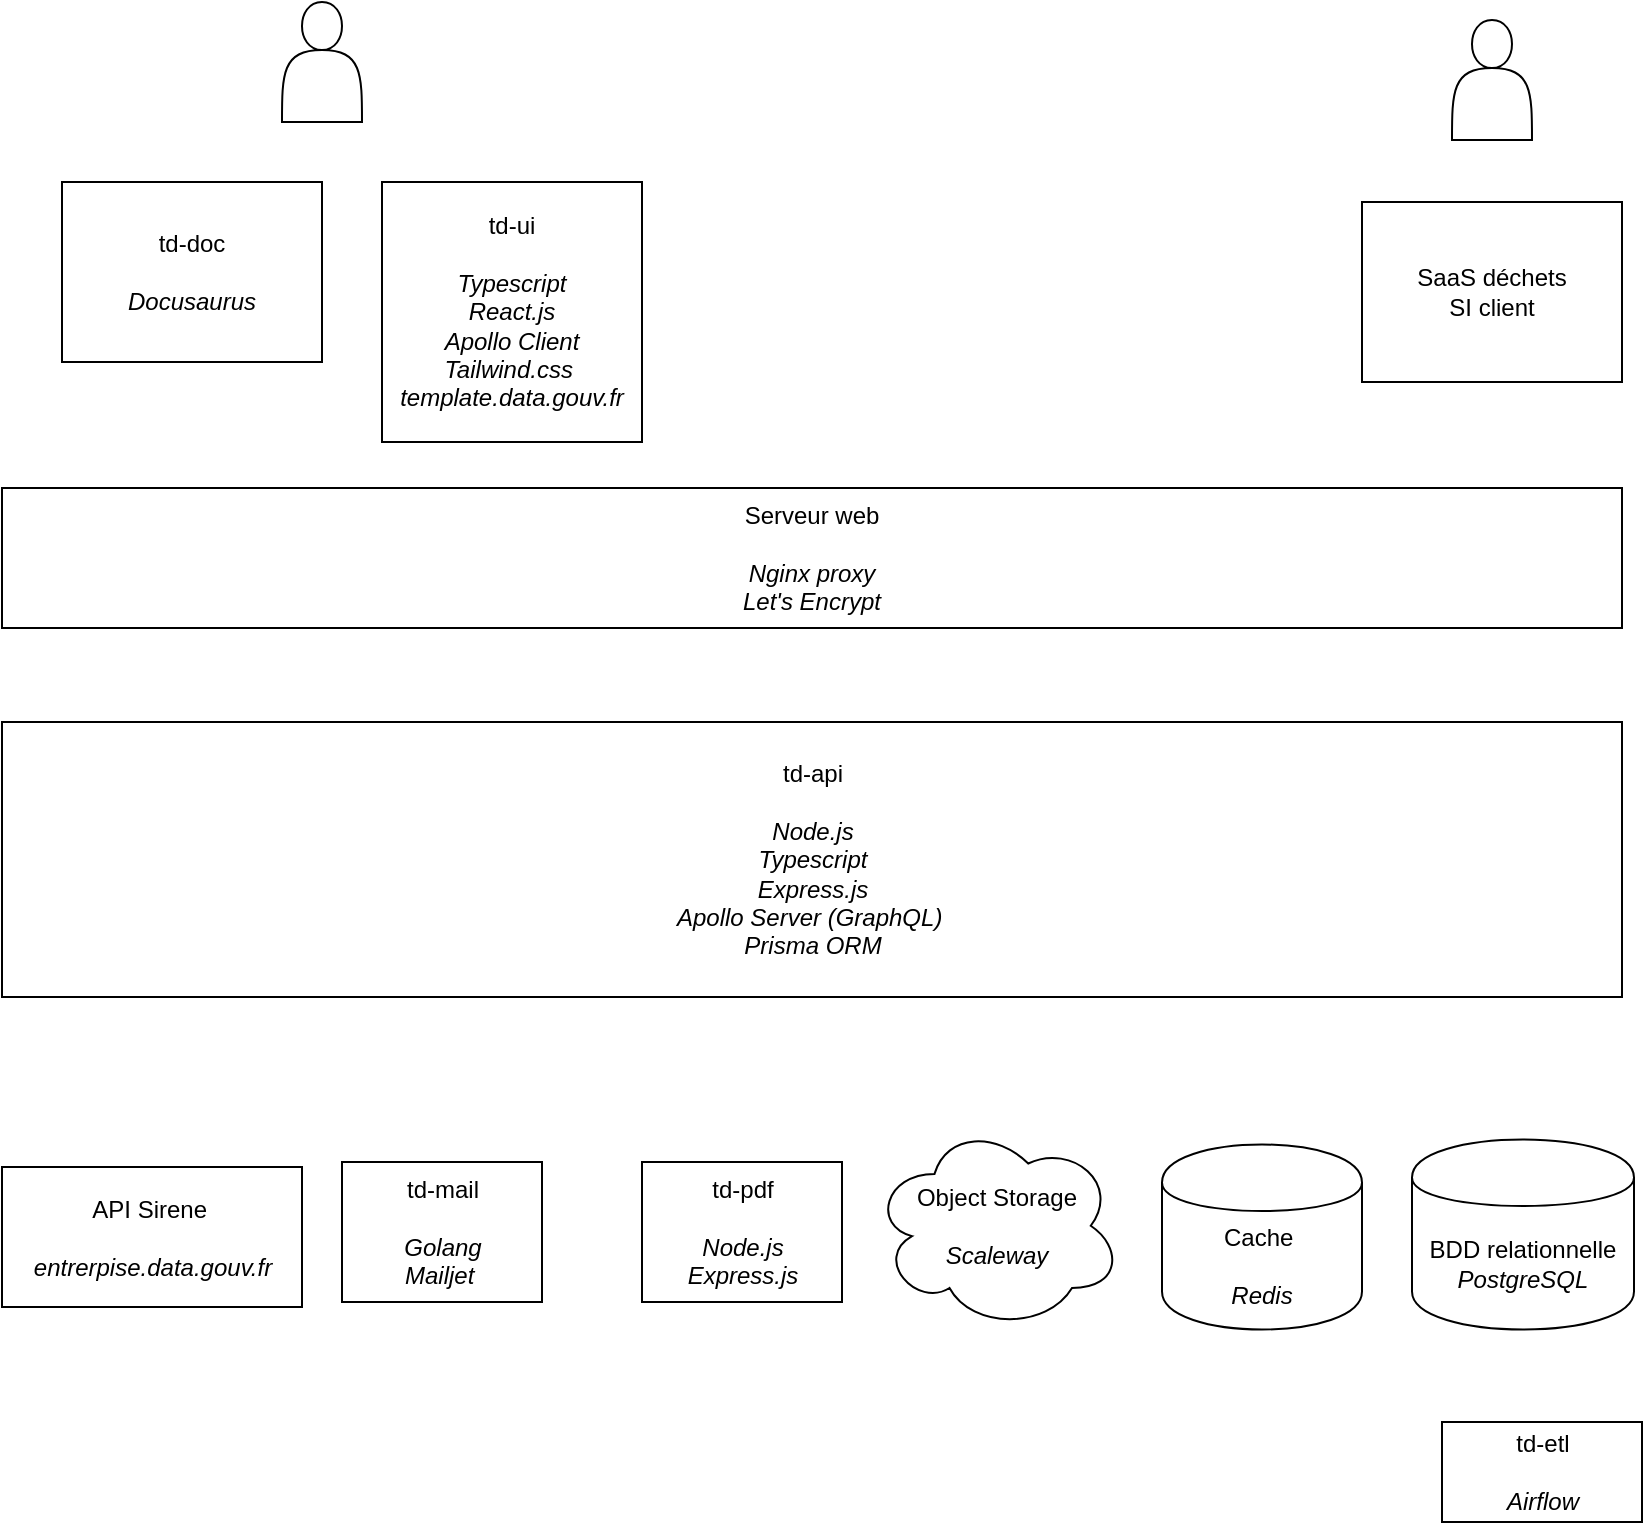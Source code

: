 <mxfile version="13.1.3">
    <diagram id="6hGFLwfOUW9BJ-s0fimq" name="Page-1">
        <mxGraphModel dx="1135" dy="815" grid="1" gridSize="10" guides="1" tooltips="1" connect="1" arrows="1" fold="1" page="1" pageScale="1" pageWidth="1169" pageHeight="827" background="none" math="0" shadow="0">
            <root>
                <mxCell id="0"/>
                <mxCell id="1" parent="0"/>
                <mxCell id="2" value="" style="shape=actor;whiteSpace=wrap;html=1;" vertex="1" parent="1">
                    <mxGeometry x="170" y="20" width="40" height="60" as="geometry"/>
                </mxCell>
                <mxCell id="9" value="Serveur web&lt;br&gt;&lt;br&gt;&lt;i&gt;Nginx proxy&lt;br&gt;Let's Encrypt&lt;br&gt;&lt;/i&gt;" style="rounded=0;whiteSpace=wrap;html=1;" vertex="1" parent="1">
                    <mxGeometry x="30" y="263" width="810" height="70" as="geometry"/>
                </mxCell>
                <mxCell id="21" value="td-ui&lt;br&gt;&lt;br&gt;&lt;i&gt;Typescript&lt;br&gt;React.js&lt;br&gt;Apollo Client&lt;br&gt;Tailwind.css&amp;nbsp;&lt;br&gt;template.data.gouv.fr&lt;br&gt;&lt;/i&gt;" style="rounded=0;whiteSpace=wrap;html=1;" vertex="1" parent="1">
                    <mxGeometry x="220" y="110" width="130" height="130" as="geometry"/>
                </mxCell>
                <mxCell id="23" value="SaaS déchets &lt;br&gt;SI client&lt;i&gt;&lt;br&gt;&lt;/i&gt;" style="rounded=0;whiteSpace=wrap;html=1;" vertex="1" parent="1">
                    <mxGeometry x="710" y="120" width="130" height="90" as="geometry"/>
                </mxCell>
                <mxCell id="24" value="" style="shape=actor;whiteSpace=wrap;html=1;" vertex="1" parent="1">
                    <mxGeometry x="755" y="29" width="40" height="60" as="geometry"/>
                </mxCell>
                <mxCell id="25" value="BDD relationnelle&lt;br&gt;&lt;i&gt;PostgreSQL&lt;/i&gt;" style="shape=cylinder;whiteSpace=wrap;html=1;boundedLbl=1;backgroundOutline=1;" vertex="1" parent="1">
                    <mxGeometry x="735" y="588.75" width="111" height="95" as="geometry"/>
                </mxCell>
                <mxCell id="26" value="Cache&amp;nbsp;&lt;br&gt;&lt;br&gt;&lt;i&gt;Redis&lt;/i&gt;" style="shape=cylinder;whiteSpace=wrap;html=1;boundedLbl=1;backgroundOutline=1;" vertex="1" parent="1">
                    <mxGeometry x="610" y="591.25" width="100" height="92.5" as="geometry"/>
                </mxCell>
                <mxCell id="30" value="Object Storage&lt;br&gt;&lt;br&gt;&lt;i&gt;Scaleway&lt;/i&gt;" style="shape=cloud;whiteSpace=wrap;html=1;" vertex="1" parent="1">
                    <mxGeometry x="465" y="580" width="125" height="103.75" as="geometry"/>
                </mxCell>
                <mxCell id="31" value="&lt;span&gt;td-api&lt;/span&gt;&lt;br&gt;&lt;i&gt;&lt;br&gt;Node.js&lt;br&gt;Typescript&lt;br&gt;Express.js&lt;br&gt;Apollo Server (GraphQL)&amp;nbsp;&lt;br&gt;Prisma ORM&lt;/i&gt;" style="html=1;dashed=0;whitespace=wrap;" vertex="1" parent="1">
                    <mxGeometry x="30" y="380" width="810" height="137.5" as="geometry"/>
                </mxCell>
                <mxCell id="32" value="td-mail&lt;br&gt;&lt;br&gt;&lt;i&gt;Golang&lt;br&gt;Mailjet&amp;nbsp;&lt;br&gt;&lt;/i&gt;" style="html=1;dashed=0;whitespace=wrap;" vertex="1" parent="1">
                    <mxGeometry x="200" y="600" width="100" height="70" as="geometry"/>
                </mxCell>
                <mxCell id="33" value="td-pdf&lt;br&gt;&lt;br&gt;&lt;i&gt;Node.js&lt;br&gt;Express.js&lt;br&gt;&lt;/i&gt;" style="html=1;dashed=0;whitespace=wrap;" vertex="1" parent="1">
                    <mxGeometry x="350" y="600" width="100" height="70" as="geometry"/>
                </mxCell>
                <mxCell id="34" value="td-doc&lt;br&gt;&lt;br&gt;&lt;i&gt;Docusaurus&lt;br&gt;&lt;/i&gt;" style="rounded=0;whiteSpace=wrap;html=1;" vertex="1" parent="1">
                    <mxGeometry x="60" y="110" width="130" height="90" as="geometry"/>
                </mxCell>
                <mxCell id="35" value="td-etl&lt;br&gt;&lt;br&gt;&lt;i&gt;Airflow&lt;/i&gt;" style="html=1;dashed=0;whitespace=wrap;" vertex="1" parent="1">
                    <mxGeometry x="750" y="730" width="100" height="50" as="geometry"/>
                </mxCell>
                <mxCell id="36" value="API Sirene&amp;nbsp;&lt;br&gt;&lt;br&gt;&lt;i&gt;entrerpise.data.gouv.fr&lt;/i&gt;" style="html=1;dashed=0;whitespace=wrap;" vertex="1" parent="1">
                    <mxGeometry x="30" y="602.5" width="150" height="70" as="geometry"/>
                </mxCell>
            </root>
        </mxGraphModel>
    </diagram>
</mxfile>